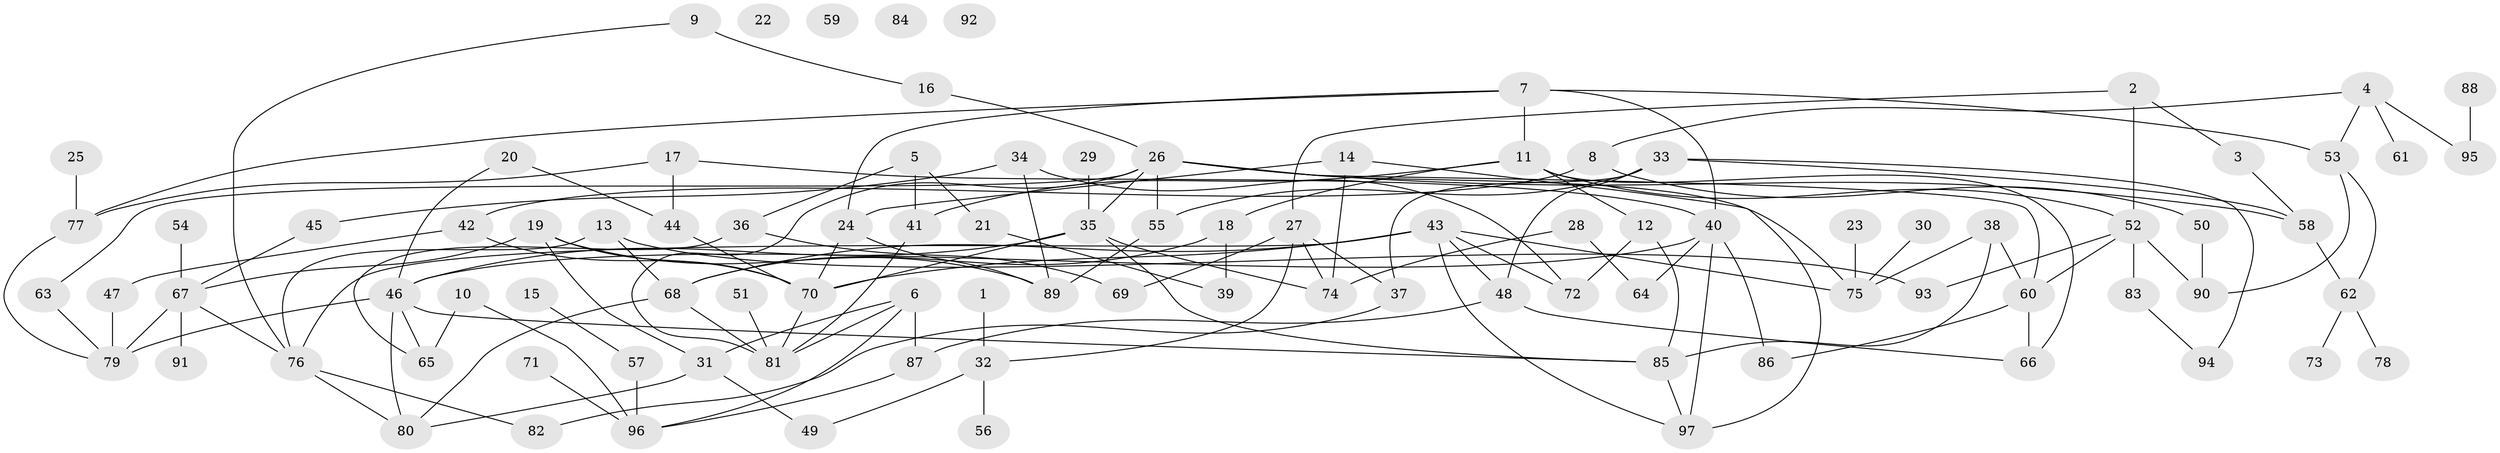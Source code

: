 // Generated by graph-tools (version 1.1) at 2025/33/03/09/25 02:33:27]
// undirected, 97 vertices, 149 edges
graph export_dot {
graph [start="1"]
  node [color=gray90,style=filled];
  1;
  2;
  3;
  4;
  5;
  6;
  7;
  8;
  9;
  10;
  11;
  12;
  13;
  14;
  15;
  16;
  17;
  18;
  19;
  20;
  21;
  22;
  23;
  24;
  25;
  26;
  27;
  28;
  29;
  30;
  31;
  32;
  33;
  34;
  35;
  36;
  37;
  38;
  39;
  40;
  41;
  42;
  43;
  44;
  45;
  46;
  47;
  48;
  49;
  50;
  51;
  52;
  53;
  54;
  55;
  56;
  57;
  58;
  59;
  60;
  61;
  62;
  63;
  64;
  65;
  66;
  67;
  68;
  69;
  70;
  71;
  72;
  73;
  74;
  75;
  76;
  77;
  78;
  79;
  80;
  81;
  82;
  83;
  84;
  85;
  86;
  87;
  88;
  89;
  90;
  91;
  92;
  93;
  94;
  95;
  96;
  97;
  1 -- 32;
  2 -- 3;
  2 -- 27;
  2 -- 52;
  3 -- 58;
  4 -- 8;
  4 -- 53;
  4 -- 61;
  4 -- 95;
  5 -- 21;
  5 -- 36;
  5 -- 41;
  6 -- 31;
  6 -- 81;
  6 -- 87;
  6 -- 96;
  7 -- 11;
  7 -- 24;
  7 -- 40;
  7 -- 53;
  7 -- 77;
  8 -- 42;
  8 -- 50;
  9 -- 16;
  9 -- 76;
  10 -- 65;
  10 -- 96;
  11 -- 12;
  11 -- 18;
  11 -- 41;
  11 -- 52;
  11 -- 66;
  12 -- 72;
  12 -- 85;
  13 -- 68;
  13 -- 76;
  13 -- 93;
  14 -- 24;
  14 -- 74;
  14 -- 97;
  15 -- 57;
  16 -- 26;
  17 -- 40;
  17 -- 44;
  17 -- 77;
  18 -- 39;
  18 -- 68;
  19 -- 31;
  19 -- 67;
  19 -- 70;
  19 -- 89;
  20 -- 44;
  20 -- 46;
  21 -- 39;
  23 -- 75;
  24 -- 70;
  24 -- 89;
  25 -- 77;
  26 -- 35;
  26 -- 55;
  26 -- 58;
  26 -- 60;
  26 -- 63;
  26 -- 75;
  26 -- 81;
  27 -- 32;
  27 -- 37;
  27 -- 69;
  27 -- 74;
  28 -- 64;
  28 -- 74;
  29 -- 35;
  30 -- 75;
  31 -- 49;
  31 -- 80;
  32 -- 49;
  32 -- 56;
  33 -- 37;
  33 -- 48;
  33 -- 55;
  33 -- 58;
  33 -- 94;
  34 -- 45;
  34 -- 72;
  34 -- 89;
  35 -- 46;
  35 -- 70;
  35 -- 74;
  35 -- 85;
  36 -- 65;
  36 -- 69;
  37 -- 82;
  38 -- 60;
  38 -- 75;
  38 -- 85;
  40 -- 46;
  40 -- 64;
  40 -- 86;
  40 -- 97;
  41 -- 81;
  42 -- 47;
  42 -- 70;
  43 -- 48;
  43 -- 68;
  43 -- 70;
  43 -- 72;
  43 -- 75;
  43 -- 76;
  43 -- 97;
  44 -- 70;
  45 -- 67;
  46 -- 65;
  46 -- 79;
  46 -- 80;
  46 -- 85;
  47 -- 79;
  48 -- 66;
  48 -- 87;
  50 -- 90;
  51 -- 81;
  52 -- 60;
  52 -- 83;
  52 -- 90;
  52 -- 93;
  53 -- 62;
  53 -- 90;
  54 -- 67;
  55 -- 89;
  57 -- 96;
  58 -- 62;
  60 -- 66;
  60 -- 86;
  62 -- 73;
  62 -- 78;
  63 -- 79;
  67 -- 76;
  67 -- 79;
  67 -- 91;
  68 -- 80;
  68 -- 81;
  70 -- 81;
  71 -- 96;
  76 -- 80;
  76 -- 82;
  77 -- 79;
  83 -- 94;
  85 -- 97;
  87 -- 96;
  88 -- 95;
}
